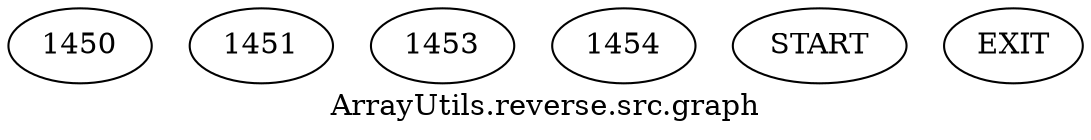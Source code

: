 /* --------------------------------------------------- */
/* Generated by Dr. Garbage Control Flow Graph Factory */
/* http://www.drgarbage.com                            */
/* Version: 4.5.0.201508311741                         */
/* Retrieved on: 2020-01-06 13:27:48.283               */
/* --------------------------------------------------- */
digraph "ArrayUtils.reverse.src.graph" {
 graph [label="ArrayUtils.reverse.src.graph"];
 2 [label="1450" ]
 3 [label="1451" ]
 4 [label="1453" ]
 5 [label="1454" ]
 6 [label="START" ]
 7 [label="EXIT" ]
 6  2
 2  3
 2  4
 3  7
 4  7
}
